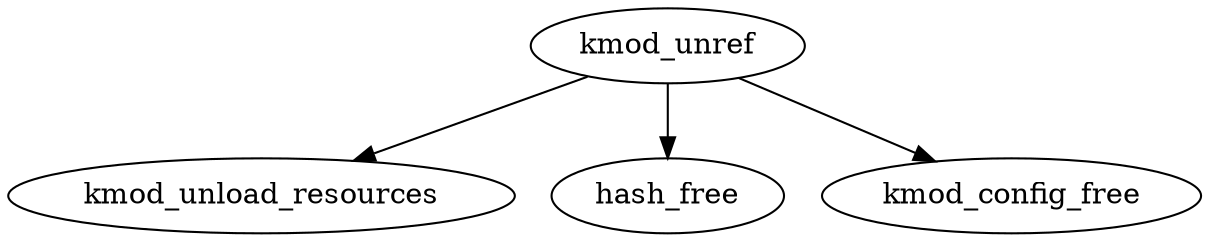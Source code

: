 digraph G {
	kmod_unref -> kmod_unload_resources;
	kmod_unref -> hash_free;
	kmod_unref -> kmod_config_free;

}
